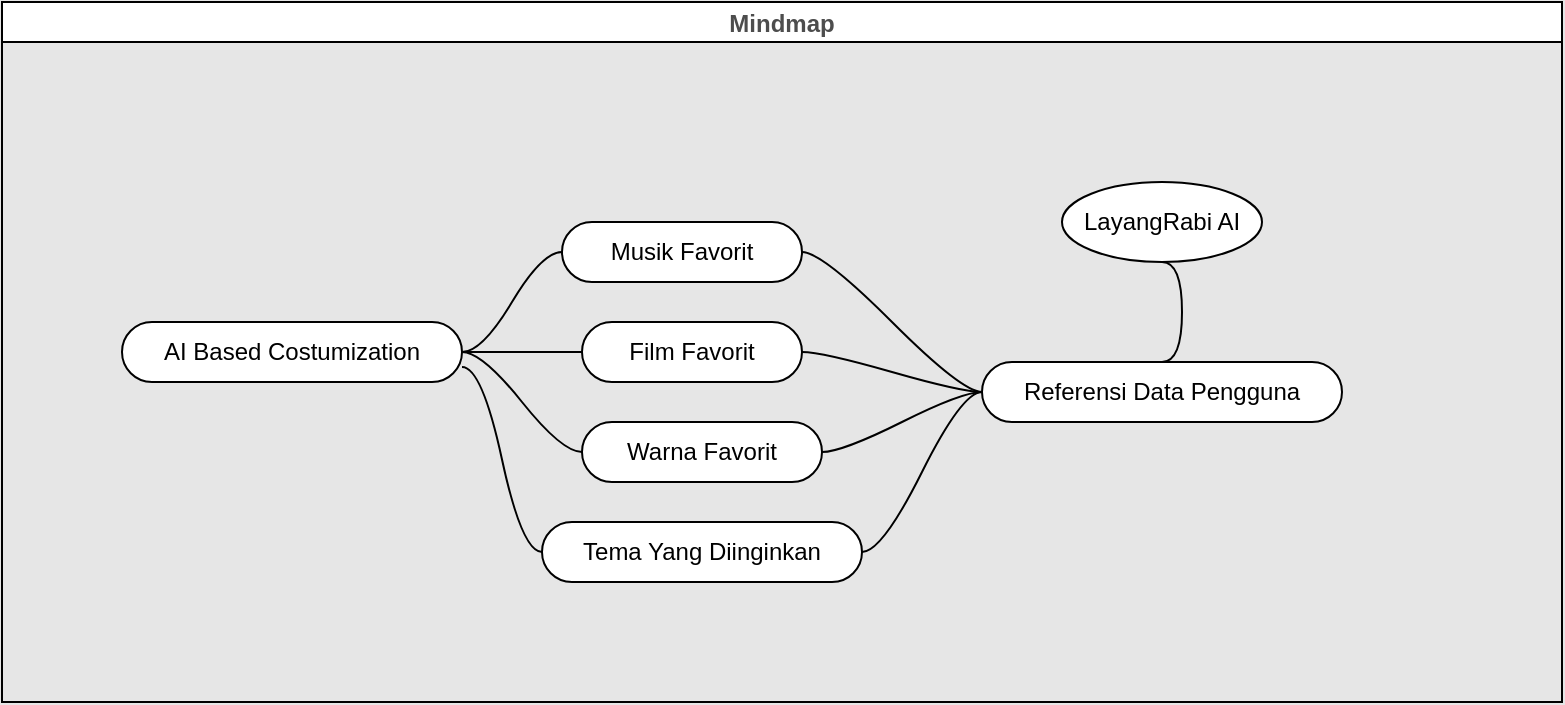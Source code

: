 <mxfile version="22.1.5" type="github">
  <diagram name="Page-1" id="UQfQh1v6JwxMXf1f5g66">
    <mxGraphModel dx="1592" dy="1566" grid="1" gridSize="10" guides="1" tooltips="1" connect="1" arrows="1" fold="1" page="1" pageScale="1" pageWidth="827" pageHeight="1169" background="#E6E6E6" math="0" shadow="0">
      <root>
        <mxCell id="0" />
        <mxCell id="1" parent="0" />
        <mxCell id="a6ZQAV9WoeV4s8uq9TPd-3" value="Mindmap" style="swimlane;startSize=20;horizontal=1;containerType=tree;fontColor=#4D4D4D;" parent="1" vertex="1">
          <mxGeometry x="-110" y="-50" width="780" height="350" as="geometry" />
        </mxCell>
        <mxCell id="a6ZQAV9WoeV4s8uq9TPd-24" style="edgeStyle=entityRelationEdgeStyle;rounded=0;orthogonalLoop=1;jettySize=auto;html=1;startArrow=none;endArrow=none;segment=10;curved=1;sourcePerimeterSpacing=0;targetPerimeterSpacing=0;exitX=0.5;exitY=0;exitDx=0;exitDy=0;entryX=0.5;entryY=1;entryDx=0;entryDy=0;" parent="a6ZQAV9WoeV4s8uq9TPd-3" source="a6ZQAV9WoeV4s8uq9TPd-16" target="a6ZQAV9WoeV4s8uq9TPd-8" edge="1">
          <mxGeometry relative="1" as="geometry" />
        </mxCell>
        <mxCell id="a6ZQAV9WoeV4s8uq9TPd-16" value="Referensi Data Pengguna" style="whiteSpace=wrap;html=1;rounded=1;arcSize=50;align=center;verticalAlign=middle;strokeWidth=1;autosize=1;spacing=4;treeFolding=1;treeMoving=1;newEdgeStyle={&quot;edgeStyle&quot;:&quot;entityRelationEdgeStyle&quot;,&quot;startArrow&quot;:&quot;none&quot;,&quot;endArrow&quot;:&quot;none&quot;,&quot;segment&quot;:10,&quot;curved&quot;:1,&quot;sourcePerimeterSpacing&quot;:0,&quot;targetPerimeterSpacing&quot;:0};" parent="a6ZQAV9WoeV4s8uq9TPd-3" vertex="1">
          <mxGeometry x="490" y="180" width="180" height="30" as="geometry" />
        </mxCell>
        <mxCell id="a6ZQAV9WoeV4s8uq9TPd-14" value="Musik Favorit" style="whiteSpace=wrap;html=1;rounded=1;arcSize=50;align=center;verticalAlign=middle;strokeWidth=1;autosize=1;spacing=4;treeFolding=1;treeMoving=1;newEdgeStyle={&quot;edgeStyle&quot;:&quot;entityRelationEdgeStyle&quot;,&quot;startArrow&quot;:&quot;none&quot;,&quot;endArrow&quot;:&quot;none&quot;,&quot;segment&quot;:10,&quot;curved&quot;:1,&quot;sourcePerimeterSpacing&quot;:0,&quot;targetPerimeterSpacing&quot;:0};" parent="a6ZQAV9WoeV4s8uq9TPd-3" vertex="1" collapsed="1">
          <mxGeometry x="280" y="110" width="120" height="30" as="geometry" />
        </mxCell>
        <mxCell id="a6ZQAV9WoeV4s8uq9TPd-13" value="" style="edgeStyle=entityRelationEdgeStyle;startArrow=none;endArrow=none;segment=10;curved=1;sourcePerimeterSpacing=0;targetPerimeterSpacing=0;rounded=0;" parent="a6ZQAV9WoeV4s8uq9TPd-3" source="a6ZQAV9WoeV4s8uq9TPd-16" target="a6ZQAV9WoeV4s8uq9TPd-14" edge="1">
          <mxGeometry relative="1" as="geometry">
            <mxPoint x="290" as="sourcePoint" />
          </mxGeometry>
        </mxCell>
        <mxCell id="a6ZQAV9WoeV4s8uq9TPd-11" value="Film Favorit" style="whiteSpace=wrap;html=1;rounded=1;arcSize=50;align=center;verticalAlign=middle;strokeWidth=1;autosize=1;spacing=4;treeFolding=1;treeMoving=1;newEdgeStyle={&quot;edgeStyle&quot;:&quot;entityRelationEdgeStyle&quot;,&quot;startArrow&quot;:&quot;none&quot;,&quot;endArrow&quot;:&quot;none&quot;,&quot;segment&quot;:10,&quot;curved&quot;:1,&quot;sourcePerimeterSpacing&quot;:0,&quot;targetPerimeterSpacing&quot;:0};" parent="a6ZQAV9WoeV4s8uq9TPd-3" vertex="1">
          <mxGeometry x="290" y="160" width="110" height="30" as="geometry" />
        </mxCell>
        <mxCell id="a6ZQAV9WoeV4s8uq9TPd-15" value="" style="edgeStyle=entityRelationEdgeStyle;startArrow=none;endArrow=none;segment=10;curved=1;sourcePerimeterSpacing=0;targetPerimeterSpacing=0;rounded=0;" parent="a6ZQAV9WoeV4s8uq9TPd-3" source="a6ZQAV9WoeV4s8uq9TPd-16" target="a6ZQAV9WoeV4s8uq9TPd-11" edge="1">
          <mxGeometry relative="1" as="geometry">
            <mxPoint x="550" y="70" as="sourcePoint" />
          </mxGeometry>
        </mxCell>
        <mxCell id="a6ZQAV9WoeV4s8uq9TPd-19" value="Warna Favorit" style="whiteSpace=wrap;html=1;rounded=1;arcSize=50;align=center;verticalAlign=middle;strokeWidth=1;autosize=1;spacing=4;treeFolding=1;treeMoving=1;newEdgeStyle={&quot;edgeStyle&quot;:&quot;entityRelationEdgeStyle&quot;,&quot;startArrow&quot;:&quot;none&quot;,&quot;endArrow&quot;:&quot;none&quot;,&quot;segment&quot;:10,&quot;curved&quot;:1,&quot;sourcePerimeterSpacing&quot;:0,&quot;targetPerimeterSpacing&quot;:0};" parent="a6ZQAV9WoeV4s8uq9TPd-3" vertex="1">
          <mxGeometry x="290" y="210" width="120" height="30" as="geometry" />
        </mxCell>
        <mxCell id="a6ZQAV9WoeV4s8uq9TPd-18" value="" style="edgeStyle=entityRelationEdgeStyle;startArrow=none;endArrow=none;segment=10;curved=1;sourcePerimeterSpacing=0;targetPerimeterSpacing=0;rounded=0;" parent="a6ZQAV9WoeV4s8uq9TPd-3" source="a6ZQAV9WoeV4s8uq9TPd-16" target="a6ZQAV9WoeV4s8uq9TPd-19" edge="1">
          <mxGeometry relative="1" as="geometry">
            <mxPoint x="590" y="110" as="sourcePoint" />
          </mxGeometry>
        </mxCell>
        <mxCell id="a6ZQAV9WoeV4s8uq9TPd-25" value="" style="edgeStyle=entityRelationEdgeStyle;rounded=0;orthogonalLoop=1;jettySize=auto;html=1;startArrow=none;endArrow=none;segment=10;curved=1;sourcePerimeterSpacing=0;targetPerimeterSpacing=0;" parent="a6ZQAV9WoeV4s8uq9TPd-3" source="a6ZQAV9WoeV4s8uq9TPd-16" target="a6ZQAV9WoeV4s8uq9TPd-26" edge="1">
          <mxGeometry relative="1" as="geometry" />
        </mxCell>
        <mxCell id="a6ZQAV9WoeV4s8uq9TPd-26" value="Tema Yang Diinginkan" style="whiteSpace=wrap;html=1;rounded=1;arcSize=50;align=center;verticalAlign=middle;strokeWidth=1;autosize=1;spacing=4;treeFolding=1;treeMoving=1;newEdgeStyle={&quot;edgeStyle&quot;:&quot;entityRelationEdgeStyle&quot;,&quot;startArrow&quot;:&quot;none&quot;,&quot;endArrow&quot;:&quot;none&quot;,&quot;segment&quot;:10,&quot;curved&quot;:1,&quot;sourcePerimeterSpacing&quot;:0,&quot;targetPerimeterSpacing&quot;:0};" parent="a6ZQAV9WoeV4s8uq9TPd-3" vertex="1">
          <mxGeometry x="270" y="260" width="160" height="30" as="geometry" />
        </mxCell>
        <mxCell id="a6ZQAV9WoeV4s8uq9TPd-21" value="AI Based Costumization" style="whiteSpace=wrap;html=1;rounded=1;arcSize=50;align=center;verticalAlign=middle;strokeWidth=1;autosize=1;spacing=4;treeFolding=1;treeMoving=1;newEdgeStyle={&quot;edgeStyle&quot;:&quot;entityRelationEdgeStyle&quot;,&quot;startArrow&quot;:&quot;none&quot;,&quot;endArrow&quot;:&quot;none&quot;,&quot;segment&quot;:10,&quot;curved&quot;:1,&quot;sourcePerimeterSpacing&quot;:0,&quot;targetPerimeterSpacing&quot;:0};" parent="a6ZQAV9WoeV4s8uq9TPd-3" vertex="1" collapsed="1">
          <mxGeometry x="60" y="160" width="170" height="30" as="geometry" />
        </mxCell>
        <mxCell id="a6ZQAV9WoeV4s8uq9TPd-20" value="" style="edgeStyle=entityRelationEdgeStyle;startArrow=none;endArrow=none;segment=10;curved=1;sourcePerimeterSpacing=0;targetPerimeterSpacing=0;rounded=0;" parent="a6ZQAV9WoeV4s8uq9TPd-3" source="a6ZQAV9WoeV4s8uq9TPd-14" target="a6ZQAV9WoeV4s8uq9TPd-21" edge="1">
          <mxGeometry relative="1" as="geometry">
            <mxPoint x="380" y="145" as="sourcePoint" />
          </mxGeometry>
        </mxCell>
        <mxCell id="a6ZQAV9WoeV4s8uq9TPd-22" style="edgeStyle=entityRelationEdgeStyle;rounded=0;orthogonalLoop=1;jettySize=auto;html=1;startArrow=none;endArrow=none;segment=10;curved=1;sourcePerimeterSpacing=0;targetPerimeterSpacing=0;" parent="a6ZQAV9WoeV4s8uq9TPd-3" source="a6ZQAV9WoeV4s8uq9TPd-11" target="a6ZQAV9WoeV4s8uq9TPd-21" edge="1">
          <mxGeometry relative="1" as="geometry" />
        </mxCell>
        <mxCell id="a6ZQAV9WoeV4s8uq9TPd-23" style="edgeStyle=entityRelationEdgeStyle;rounded=0;orthogonalLoop=1;jettySize=auto;html=1;startArrow=none;endArrow=none;segment=10;curved=1;sourcePerimeterSpacing=0;targetPerimeterSpacing=0;" parent="a6ZQAV9WoeV4s8uq9TPd-3" source="a6ZQAV9WoeV4s8uq9TPd-19" target="a6ZQAV9WoeV4s8uq9TPd-21" edge="1">
          <mxGeometry relative="1" as="geometry" />
        </mxCell>
        <mxCell id="4E_IpwTKP6DfUhpd0Ovg-1" style="edgeStyle=entityRelationEdgeStyle;rounded=0;orthogonalLoop=1;jettySize=auto;html=1;startArrow=none;endArrow=none;segment=10;curved=1;sourcePerimeterSpacing=0;targetPerimeterSpacing=0;exitX=0;exitY=0.5;exitDx=0;exitDy=0;entryX=1;entryY=0.75;entryDx=0;entryDy=0;" edge="1" parent="a6ZQAV9WoeV4s8uq9TPd-3" source="a6ZQAV9WoeV4s8uq9TPd-26" target="a6ZQAV9WoeV4s8uq9TPd-21">
          <mxGeometry relative="1" as="geometry" />
        </mxCell>
        <mxCell id="a6ZQAV9WoeV4s8uq9TPd-8" value="LayangRabi AI" style="ellipse;whiteSpace=wrap;html=1;align=center;treeFolding=1;treeMoving=1;newEdgeStyle={&quot;edgeStyle&quot;:&quot;entityRelationEdgeStyle&quot;,&quot;startArrow&quot;:&quot;none&quot;,&quot;endArrow&quot;:&quot;none&quot;,&quot;segment&quot;:10,&quot;curved&quot;:1,&quot;sourcePerimeterSpacing&quot;:0,&quot;targetPerimeterSpacing&quot;:0};" parent="a6ZQAV9WoeV4s8uq9TPd-3" vertex="1">
          <mxGeometry x="530" y="90" width="100" height="40" as="geometry" />
        </mxCell>
      </root>
    </mxGraphModel>
  </diagram>
</mxfile>
